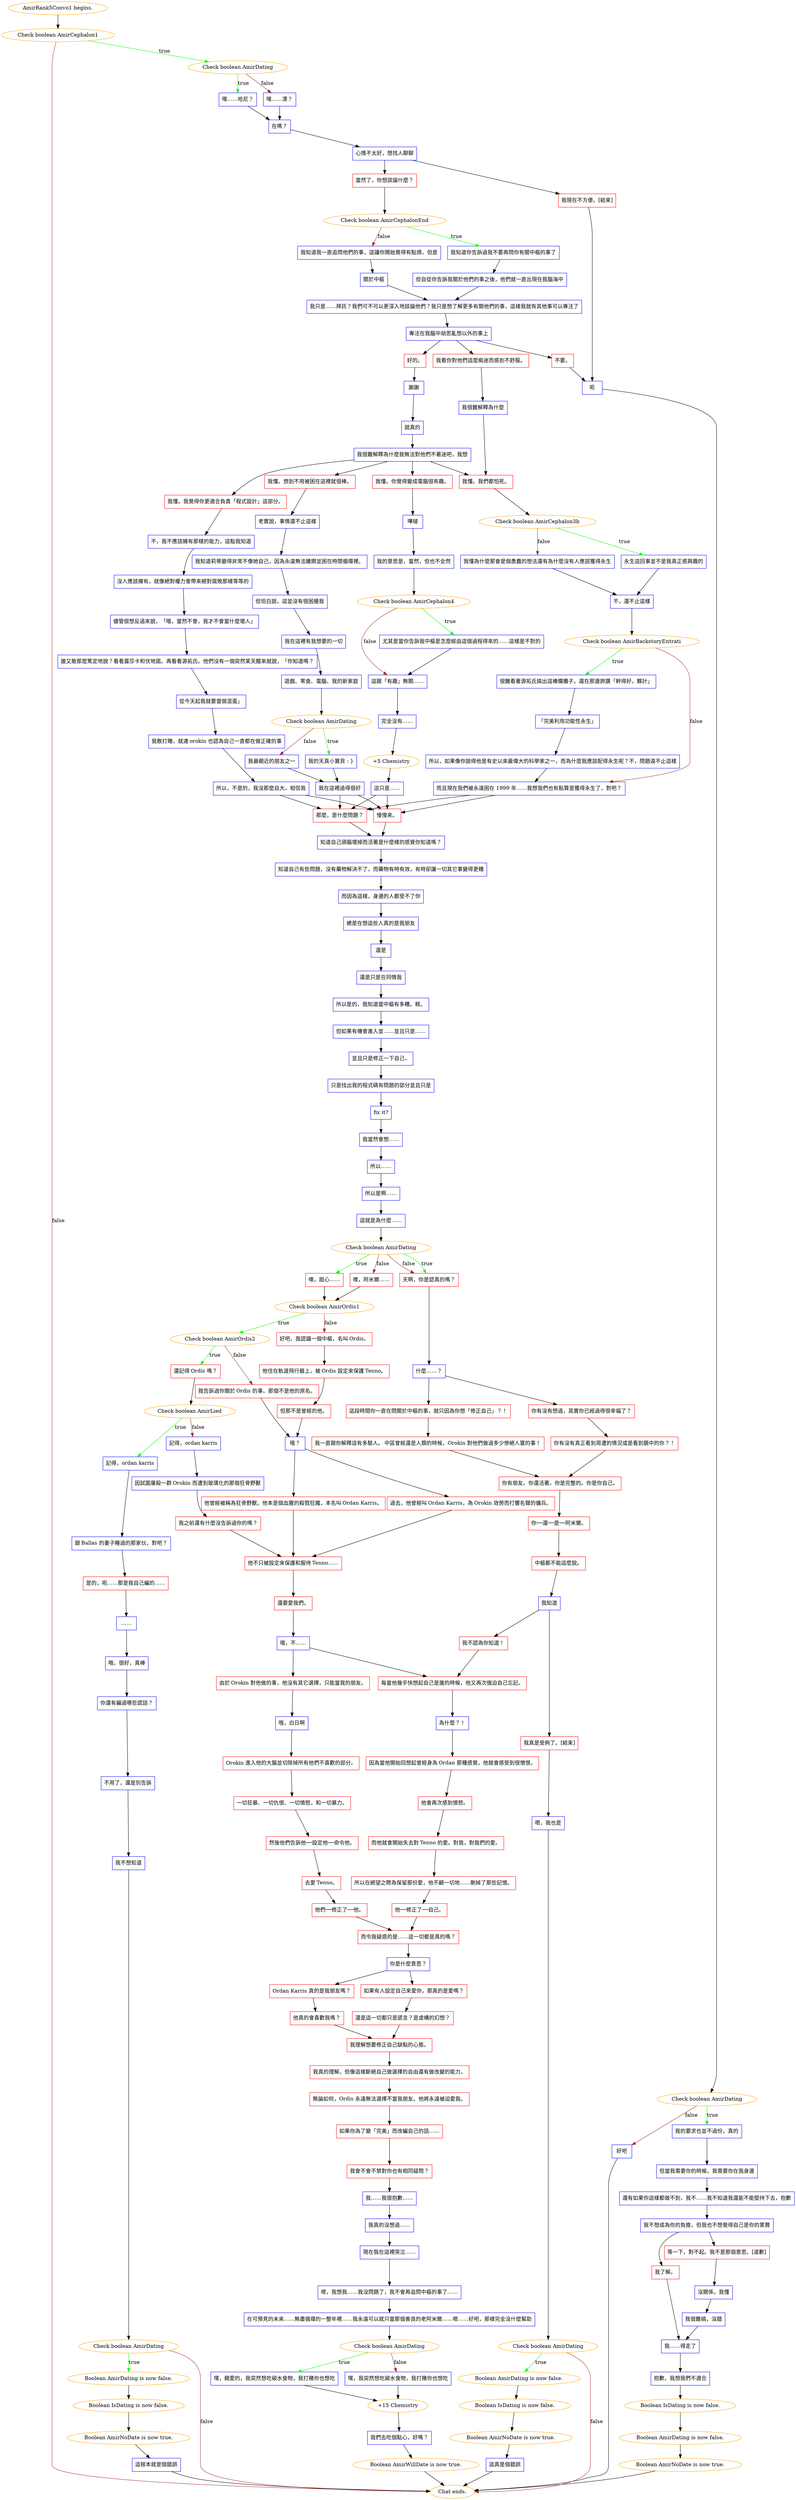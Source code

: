 digraph {
	"AmirRank5Convo1 begins." [color=orange];
		"AmirRank5Convo1 begins." -> j548119213;
	j548119213 [label="Check boolean AmirCephalon1",color=orange];
		j548119213 -> j222941914 [label=true,color=green];
		j548119213 -> "Chat ends." [label=false,color=brown];
	j222941914 [label="Check boolean AmirDating",color=orange];
		j222941914 -> j2910950073 [label=true,color=green];
		j222941914 -> j813797567 [label=false,color=brown];
	"Chat ends." [color=orange];
	j2910950073 [label="嘿……哈尼？",shape=box,color=blue];
		j2910950073 -> j431213327;
	j813797567 [label="嘿……漂？",shape=box,color=blue];
		j813797567 -> j431213327;
	j431213327 [label="在嗎？",shape=box,color=blue];
		j431213327 -> j2364986916;
	j2364986916 [label="心情不太好，想找人聊聊",shape=box,color=blue];
		j2364986916 -> j889922288;
		j2364986916 -> j1444730894;
	j889922288 [label="我現在不方便。[結束]",shape=box,color=red];
		j889922288 -> j2431437135;
	j1444730894 [label="當然了，你想談論什麼？",shape=box,color=red];
		j1444730894 -> j20396458;
	j2431437135 [label="呃",shape=box,color=blue];
		j2431437135 -> j674761093;
	j20396458 [label="Check boolean AmirCephalonEnd",color=orange];
		j20396458 -> j4148015060 [label=true,color=green];
		j20396458 -> j1363544950 [label=false,color=brown];
	j674761093 [label="Check boolean AmirDating",color=orange];
		j674761093 -> j626991326 [label=true,color=green];
		j674761093 -> j3399391972 [label=false,color=brown];
	j4148015060 [label="我知道你告訴過我不要再問你有關中樞的事了",shape=box,color=blue];
		j4148015060 -> j2452316245;
	j1363544950 [label="我知道我一直追問他們的事，這讓你開始覺得有點煩，但是",shape=box,color=blue];
		j1363544950 -> j868035527;
	j626991326 [label="我的要求也並不過份，真的",shape=box,color=blue];
		j626991326 -> j1510475663;
	j3399391972 [label="好吧",shape=box,color=blue];
		j3399391972 -> "Chat ends.";
	j2452316245 [label="但自從你告訴我關於他們的事之後，他們就一直出現在我腦海中",shape=box,color=blue];
		j2452316245 -> j1874546440;
	j868035527 [label="關於中樞",shape=box,color=blue];
		j868035527 -> j1874546440;
	j1510475663 [label="但當我需要你的時候，我需要你在我身邊",shape=box,color=blue];
		j1510475663 -> j1320528873;
	j1874546440 [label="我只是……拜託？我們可不可以更深入地談論他們？我只是想了解更多有關他們的事，這樣我就有其他事可以專注了",shape=box,color=blue];
		j1874546440 -> j1759737454;
	j1320528873 [label="還有如果你這樣都做不到，我不……我不知道我還能不能堅持下去，抱歉",shape=box,color=blue];
		j1320528873 -> j1702935659;
	j1759737454 [label="專注在我腦中胡思亂想以外的事上",shape=box,color=blue];
		j1759737454 -> j2194836241;
		j1759737454 -> j3401061485;
		j1759737454 -> j3024809043;
	j1702935659 [label="我不想成為你的負擔，但我也不想覺得自己是你的累贅",shape=box,color=blue];
		j1702935659 -> j52462603;
		j1702935659 -> j3530375329;
	j2194836241 [label="不要。",shape=box,color=red];
		j2194836241 -> j2431437135;
	j3401061485 [label="好的。",shape=box,color=red];
		j3401061485 -> j2579247854;
	j3024809043 [label="我看你對他們這麼痴迷而感到不舒服。",shape=box,color=red];
		j3024809043 -> j3973147844;
	j52462603 [label="我了解。",shape=box,color=red];
		j52462603 -> j2872899400;
	j3530375329 [label="等一下，對不起。我不是那個意思。[道歉]",shape=box,color=red];
		j3530375329 -> j2313799141;
	j2579247854 [label="謝謝",shape=box,color=blue];
		j2579247854 -> j68831010;
	j3973147844 [label="我很難解釋為什麼",shape=box,color=blue];
		j3973147844 -> j968514844;
	j2872899400 [label="我……得走了",shape=box,color=blue];
		j2872899400 -> j1580251547;
	j2313799141 [label="沒關係，我懂",shape=box,color=blue];
		j2313799141 -> j3885952496;
	j68831010 [label="說真的",shape=box,color=blue];
		j68831010 -> j982728139;
	j968514844 [label="我懂。我們都怕死。",shape=box,color=red];
		j968514844 -> j492228751;
	j1580251547 [label="抱歉，我想我們不適合",shape=box,color=blue];
		j1580251547 -> j2483279661;
	j3885952496 [label="我很難搞，沒錯",shape=box,color=blue];
		j3885952496 -> j2872899400;
	j982728139 [label="我很難解釋為什麼我無法對他們不著迷吧，我想",shape=box,color=blue];
		j982728139 -> j968514844;
		j982728139 -> j1349571658;
		j982728139 -> j3452613954;
		j982728139 -> j974408636;
	j492228751 [label="Check boolean AmirCephalon3b",color=orange];
		j492228751 -> j4006087043 [label=true,color=green];
		j492228751 -> j3210000158 [label=false,color=brown];
	j2483279661 [label="Boolean IsDating is now false.",color=orange];
		j2483279661 -> j911677755;
	j1349571658 [label="我懂。想到不用被困在這裡就很棒。",shape=box,color=red];
		j1349571658 -> j2825903224;
	j3452613954 [label="我懂。我覺得你更適合負責「程式設計」這部分。",shape=box,color=red];
		j3452613954 -> j2590854160;
	j974408636 [label="我懂。你覺得變成電腦很有趣。",shape=box,color=red];
		j974408636 -> j2987746444;
	j4006087043 [label="永生這回事並不是我真正感興趣的",shape=box,color=blue];
		j4006087043 -> j2208398180;
	j3210000158 [label="我懂為什麼那會是個愚蠢的想法還有為什麼沒有人應該獲得永生",shape=box,color=blue];
		j3210000158 -> j2208398180;
	j911677755 [label="Boolean AmirDating is now false.",color=orange];
		j911677755 -> j1438323710;
	j2825903224 [label="老實說，事情還不止這樣",shape=box,color=blue];
		j2825903224 -> j1600883506;
	j2590854160 [label="不，我不應該擁有那樣的能力，這點我知道",shape=box,color=blue];
		j2590854160 -> j3100505756;
	j2987746444 [label="嗶啵",shape=box,color=blue];
		j2987746444 -> j4225282460;
	j2208398180 [label="不，還不止這樣",shape=box,color=blue];
		j2208398180 -> j427368731;
	j1438323710 [label="Boolean AmirNoDate is now true.",color=orange];
		j1438323710 -> "Chat ends.";
	j1600883506 [label="我知道莉蒂變得非常不像她自己，因為永遠無法離開並困在時間循環裡。",shape=box,color=blue];
		j1600883506 -> j449766941;
	j3100505756 [label="沒人應該擁有，就像絕對權力會帶來絕對腐敗那樣等等的",shape=box,color=blue];
		j3100505756 -> j1529053854;
	j4225282460 [label="我的意思是，當然，但也不全然",shape=box,color=blue];
		j4225282460 -> j3210509153;
	j427368731 [label="Check boolean AmirBackstoryEntrati",color=orange];
		j427368731 -> j790145596 [label=true,color=green];
		j427368731 -> j2663210096 [label=false,color=brown];
	j449766941 [label="但坦白說，這並沒有很困擾我",shape=box,color=blue];
		j449766941 -> j3475491694;
	j1529053854 [label="儘管很想反過來說，「哦，當然不會，我才不會當什麼壞人」",shape=box,color=blue];
		j1529053854 -> j751692063;
	j3210509153 [label="Check boolean AmirCephalon4",color=orange];
		j3210509153 -> j4123074222 [label=true,color=green];
		j3210509153 -> j3595979530 [label=false,color=brown];
	j790145596 [label="很難看著源拓氏搞出這椿爛攤子，還在那邊誇讚「幹得好，夥計」",shape=box,color=blue];
		j790145596 -> j4247625399;
	j2663210096 [label="而且現在我們被永遠困在 1999 年……我想我們也有點算是獲得永生了，對吧？",shape=box,color=blue];
		j2663210096 -> j634163356;
		j2663210096 -> j882073152;
	j3475491694 [label="我在這裡有我想要的一切",shape=box,color=blue];
		j3475491694 -> j2251891831;
	j751692063 [label="誰又敢那麼篤定地說？看看露莎卡和伏地諾。再看看源拓氏。他們沒有一個突然某天醒來就說，「你知道嗎？",shape=box,color=blue];
		j751692063 -> j3954944895;
	j4123074222 [label="尤其是當你告訴我中樞是怎麼經由這個過程得來的……這樣是不對的",shape=box,color=blue];
		j4123074222 -> j3595979530;
	j3595979530 [label="這跟「有趣」無關……",shape=box,color=blue];
		j3595979530 -> j2338436083;
	j4247625399 [label="「完美利用功能性永生」",shape=box,color=blue];
		j4247625399 -> j2101816881;
	j634163356 [label="慢慢來。",shape=box,color=red];
		j634163356 -> j3912774858;
	j882073152 [label="那麼，是什麼問題？",shape=box,color=red];
		j882073152 -> j3912774858;
	j2251891831 [label="遊戲、零食、電腦、我的新家庭",shape=box,color=blue];
		j2251891831 -> j3960698465;
	j3954944895 [label="從今天起我就要當個混蛋」",shape=box,color=blue];
		j3954944895 -> j409795386;
	j2338436083 [label="完全沒有……",shape=box,color=blue];
		j2338436083 -> j641717447;
	j2101816881 [label="所以，如果像你說得他是有史以來最偉大的科學家之一，而為什麼我應該配得永生呢？不，問題遠不止這樣",shape=box,color=blue];
		j2101816881 -> j2663210096;
	j3912774858 [label="知道自己頭腦壞掉而活著是什麼樣的感覺你知道嗎？",shape=box,color=blue];
		j3912774858 -> j1805096269;
	j3960698465 [label="Check boolean AmirDating",color=orange];
		j3960698465 -> j791923040 [label=true,color=green];
		j3960698465 -> j1991696080 [label=false,color=brown];
	j409795386 [label="我敢打賭，就連 orokin 也認為自己一直都在做正確的事",shape=box,color=blue];
		j409795386 -> j2342287548;
	j641717447 [label="+5 Chemistry",color=orange];
		j641717447 -> j1794008723;
	j1805096269 [label="知道自己有些問題，沒有藥物解決不了，而藥物有時有效，有時卻讓一切其它事變得更糟",shape=box,color=blue];
		j1805096269 -> j2949980737;
	j791923040 [label="我的天真小寶貝 : }",shape=box,color=blue];
		j791923040 -> j2994186582;
	j1991696080 [label="我最親近的朋友之一",shape=box,color=blue];
		j1991696080 -> j2994186582;
	j2342287548 [label="所以，不是的，我沒那麼自大，相信我",shape=box,color=blue];
		j2342287548 -> j634163356;
		j2342287548 -> j882073152;
	j1794008723 [label="這只是……",shape=box,color=blue];
		j1794008723 -> j634163356;
		j1794008723 -> j882073152;
	j2949980737 [label="而因為這樣，身邊的人都受不了你",shape=box,color=blue];
		j2949980737 -> j3597645898;
	j2994186582 [label="我在這裡過得很好",shape=box,color=blue];
		j2994186582 -> j634163356;
		j2994186582 -> j882073152;
	j3597645898 [label="總是在想這些人真的是我朋友",shape=box,color=blue];
		j3597645898 -> j87785719;
	j87785719 [label="還是",shape=box,color=blue];
		j87785719 -> j1193141273;
	j1193141273 [label="還是只是在同情我",shape=box,color=blue];
		j1193141273 -> j672090326;
	j672090326 [label="所以是的，我知道當中樞有多糟。糕。",shape=box,color=blue];
		j672090326 -> j2233769545;
	j2233769545 [label="但如果有機會進入並……並且只是……",shape=box,color=blue];
		j2233769545 -> j2641786676;
	j2641786676 [label="並且只是修正一下自己，",shape=box,color=blue];
		j2641786676 -> j284898411;
	j284898411 [label="只是找出我的程式碼有問題的部分並且只是",shape=box,color=blue];
		j284898411 -> j1655104209;
	j1655104209 [label="fix it?",shape=box,color=blue];
		j1655104209 -> j2944343396;
	j2944343396 [label="我當然會想……",shape=box,color=blue];
		j2944343396 -> j3057955435;
	j3057955435 [label="所以……",shape=box,color=blue];
		j3057955435 -> j617786807;
	j617786807 [label="所以是啊……",shape=box,color=blue];
		j617786807 -> j4126544198;
	j4126544198 [label="這就是為什麼……",shape=box,color=blue];
		j4126544198 -> j2665251816;
	j2665251816 [label="Check boolean AmirDating",color=orange];
		j2665251816 -> j3893067735 [label=true,color=green];
		j2665251816 -> j361764509 [label=true,color=green];
		j2665251816 -> j1077995572 [label=false,color=brown];
		j2665251816 -> j361764509 [label=false,color=brown];
	j3893067735 [label="噢，甜心……",shape=box,color=red];
		j3893067735 -> j3233125665;
	j361764509 [label="天啊，你是認真的嗎？",shape=box,color=red];
		j361764509 -> j3000357219;
	j1077995572 [label="噢，阿米爾……",shape=box,color=red];
		j1077995572 -> j3233125665;
	j3233125665 [label="Check boolean AmirOrdis1",color=orange];
		j3233125665 -> j2834773449 [label=true,color=green];
		j3233125665 -> j17598792 [label=false,color=brown];
	j3000357219 [label="什麼……？",shape=box,color=blue];
		j3000357219 -> j3671464321;
		j3000357219 -> j3912367507;
	j2834773449 [label="Check boolean AmirOrdis2",color=orange];
		j2834773449 -> j1018647094 [label=true,color=green];
		j2834773449 -> j3555710340 [label=false,color=brown];
	j17598792 [label="好吧，我認識一個中樞，名叫 Ordis。",shape=box,color=red];
		j17598792 -> j551355655;
	j3671464321 [label="這段時間你一直在問關於中樞的事，就只因為你想「修正自己」？！",shape=box,color=red];
		j3671464321 -> j426568408;
	j3912367507 [label="你有沒有想過，其實你已經過得很幸福了？",shape=box,color=red];
		j3912367507 -> j944291195;
	j1018647094 [label="還記得 Ordis 嗎？",shape=box,color=red];
		j1018647094 -> j3415104230;
	j3555710340 [label="我告訴過你關於 Ordis 的事。那個不是他的原名。",shape=box,color=red];
		j3555710340 -> j1540499803;
	j551355655 [label="他住在軌道飛行器上，被 Ordis 設定來保護 Tenno。",shape=box,color=red];
		j551355655 -> j3229099532;
	j426568408 [label="我一直跟你解釋這有多駭人。 中區曾經還是人類的時候，Orokin 對他們做過多少慘絕人寰的事！",shape=box,color=red];
		j426568408 -> j3297522109;
	j944291195 [label="你有沒有真正看到周遭的情況或是看到鏡中的你？！",shape=box,color=red];
		j944291195 -> j3297522109;
	j3415104230 [label="Check boolean AmirLied",color=orange];
		j3415104230 -> j3847497275 [label=true,color=green];
		j3415104230 -> j2551006705 [label=false,color=brown];
	j1540499803 [label="哦？",shape=box,color=blue];
		j1540499803 -> j2449558065;
		j1540499803 -> j1824147995;
	j3229099532 [label="但那不是曾經的他。",shape=box,color=red];
		j3229099532 -> j1540499803;
	j3297522109 [label="你有朋友。你還活著。你是完整的。你是你自己。",shape=box,color=red];
		j3297522109 -> j4178997880;
	j3847497275 [label="記得，ordan karris",shape=box,color=blue];
		j3847497275 -> j3406387953;
	j2551006705 [label="記得，ordan karris",shape=box,color=blue];
		j2551006705 -> j354819773;
	j2449558065 [label="他曾經被稱為狂骨野獸。他本是個血腥的殺戮狂魔，本名叫 Ordan Karris。",shape=box,color=red];
		j2449558065 -> j938853573;
	j1824147995 [label="過去，他曾經叫 Ordan Karris，為 Orokin 效勞而打響名聲的傭兵。",shape=box,color=red];
		j1824147995 -> j938853573;
	j4178997880 [label="你──還──是──阿米爾。",shape=box,color=red];
		j4178997880 -> j3497494902;
	j3406387953 [label="跟 Ballas 的妻子睡過的那家伙，對吧？",shape=box,color=blue];
		j3406387953 -> j974250506;
	j354819773 [label="因試圖屠殺一群 Orokin 而遭到玻璃化的那個狂骨野獸",shape=box,color=blue];
		j354819773 -> j3200398759;
	j938853573 [label="他不只被設定來保護和服侍 Tenno……",shape=box,color=red];
		j938853573 -> j904486462;
	j3497494902 [label="中樞都不能這麼說。",shape=box,color=red];
		j3497494902 -> j35605189;
	j974250506 [label="是的，呃……那是我自己編的……",shape=box,color=red];
		j974250506 -> j16347503;
	j3200398759 [label="我之前還有什麼沒告訴過你的嗎？",shape=box,color=red];
		j3200398759 -> j938853573;
	j904486462 [label="還要愛我們。",shape=box,color=red];
		j904486462 -> j510017419;
	j35605189 [label="我知道",shape=box,color=blue];
		j35605189 -> j1944251759;
		j35605189 -> j2998504591;
	j16347503 [label="……",shape=box,color=blue];
		j16347503 -> j2134222628;
	j510017419 [label="哦，不……",shape=box,color=blue];
		j510017419 -> j717386861;
		j510017419 -> j3400847773;
	j1944251759 [label="我真是受夠了。[結束]",shape=box,color=red];
		j1944251759 -> j1570088653;
	j2998504591 [label="我不認為你知道！",shape=box,color=red];
		j2998504591 -> j3400847773;
	j2134222628 [label="哦，很好，真棒",shape=box,color=blue];
		j2134222628 -> j3266446215;
	j717386861 [label="由於 Orokin 對他做的事，他沒有其它選擇，只能當我的朋友。",shape=box,color=red];
		j717386861 -> j120732538;
	j3400847773 [label="每當他幾乎快想起自己是誰的時候，他又再次強迫自己忘記。",shape=box,color=red];
		j3400847773 -> j4261978320;
	j1570088653 [label="嗯，我也是",shape=box,color=blue];
		j1570088653 -> j3876333833;
	j3266446215 [label="你還有編過哪些謊話？",shape=box,color=blue];
		j3266446215 -> j3077438434;
	j120732538 [label="哦，白日啊",shape=box,color=blue];
		j120732538 -> j2657678073;
	j4261978320 [label="為什麼？！",shape=box,color=blue];
		j4261978320 -> j2501786568;
	j3876333833 [label="Check boolean AmirDating",color=orange];
		j3876333833 -> j158398128 [label=true,color=green];
		j3876333833 -> "Chat ends." [label=false,color=brown];
	j3077438434 [label="不用了，還是別告訴",shape=box,color=blue];
		j3077438434 -> j4031254777;
	j2657678073 [label="Orokin 進入他的大腦並切除掉所有他們不喜歡的部分。",shape=box,color=red];
		j2657678073 -> j3196785497;
	j2501786568 [label="因為當他開始回想起曾經身為 Ordan 那種感覺，他就會感受到很憎恨。",shape=box,color=red];
		j2501786568 -> j1874834244;
	j158398128 [label="Boolean AmirDating is now false.",color=orange];
		j158398128 -> j3902489081;
	j4031254777 [label="我不想知道",shape=box,color=blue];
		j4031254777 -> j532489223;
	j3196785497 [label="一切狂暴、一切仇恨、一切憤怒，和一切暴力。",shape=box,color=red];
		j3196785497 -> j872564564;
	j1874834244 [label="他會再次感到憤怒。",shape=box,color=red];
		j1874834244 -> j2302201182;
	j3902489081 [label="Boolean IsDating is now false.",color=orange];
		j3902489081 -> j3676884384;
	j532489223 [label="Check boolean AmirDating",color=orange];
		j532489223 -> j3845730580 [label=true,color=green];
		j532489223 -> "Chat ends." [label=false,color=brown];
	j872564564 [label="然後他們告訴他──設定他──命令他。",shape=box,color=red];
		j872564564 -> j237490723;
	j2302201182 [label="而他就會開始失去對 Tenno 的愛。對我，對我們的愛。",shape=box,color=red];
		j2302201182 -> j2789358949;
	j3676884384 [label="Boolean AmirNoDate is now true.",color=orange];
		j3676884384 -> j2108502889;
	j3845730580 [label="Boolean AmirDating is now false.",color=orange];
		j3845730580 -> j1054681864;
	j237490723 [label="去愛 Tenno。",shape=box,color=red];
		j237490723 -> j4255620992;
	j2789358949 [label="所以在絕望之際為保留那份愛，他不顧一切地……刪掉了那些記憶。",shape=box,color=red];
		j2789358949 -> j2082786098;
	j2108502889 [label="這真是個錯誤",shape=box,color=blue];
		j2108502889 -> "Chat ends.";
	j1054681864 [label="Boolean IsDating is now false.",color=orange];
		j1054681864 -> j3512219852;
	j4255620992 [label="他們──修正了──他。",shape=box,color=red];
		j4255620992 -> j429179736;
	j2082786098 [label="他──修正了──自己。",shape=box,color=red];
		j2082786098 -> j429179736;
	j3512219852 [label="Boolean AmirNoDate is now true.",color=orange];
		j3512219852 -> j2465872974;
	j429179736 [label="而令我疑惑的是……這一切都是真的嗎？",shape=box,color=red];
		j429179736 -> j763797208;
	j2465872974 [label="這根本就是個錯誤",shape=box,color=blue];
		j2465872974 -> "Chat ends.";
	j763797208 [label="你是什麼意思？",shape=box,color=blue];
		j763797208 -> j2278806713;
		j763797208 -> j2855373603;
	j2278806713 [label="Ordan Karris 真的是我朋友嗎？",shape=box,color=red];
		j2278806713 -> j3559913393;
	j2855373603 [label="如果有人設定自己來愛你，那真的是愛嗎？",shape=box,color=red];
		j2855373603 -> j2799349080;
	j3559913393 [label="他真的會喜歡我嗎？",shape=box,color=red];
		j3559913393 -> j3573143921;
	j2799349080 [label="還是這一切都只是謊言？是虛構的幻想？",shape=box,color=red];
		j2799349080 -> j3573143921;
	j3573143921 [label="我理解想要修正自己缺點的心態。",shape=box,color=red];
		j3573143921 -> j1829383815;
	j1829383815 [label="我真的理解。但像這樣斷絕自己做選擇的自由還有做改變的能力，",shape=box,color=red];
		j1829383815 -> j2007482169;
	j2007482169 [label="無論如何，Ordis 永遠無法選擇不當我朋友。他將永遠被迫愛我。",shape=box,color=red];
		j2007482169 -> j1907542892;
	j1907542892 [label="如果你為了變「完美」而改編自己的話……",shape=box,color=red];
		j1907542892 -> j3622780622;
	j3622780622 [label="我會不會不禁對你也有相同疑問？",shape=box,color=red];
		j3622780622 -> j3509360450;
	j3509360450 [label="我……我很抱歉……",shape=box,color=blue];
		j3509360450 -> j2719459896;
	j2719459896 [label="我真的沒想過……",shape=box,color=blue];
		j2719459896 -> j4113957361;
	j4113957361 [label="現在我在這裡哭泣……",shape=box,color=blue];
		j4113957361 -> j846799227;
	j846799227 [label="嗯，我想我……我沒問題了，我不會再追問中樞的事了……",shape=box,color=blue];
		j846799227 -> j2112820564;
	j2112820564 [label="在可預見的未來……無盡循環的一整年裡……我永遠可以就只當那個善良的老阿米爾……嗯……好吧，那樣完全沒什麼幫助",shape=box,color=blue];
		j2112820564 -> j1832888177;
	j1832888177 [label="Check boolean AmirDating",color=orange];
		j1832888177 -> j1852250594 [label=true,color=green];
		j1832888177 -> j1893230208 [label=false,color=brown];
	j1852250594 [label="嘿，親愛的，我突然想吃碳水食物，我打賭你也想吃",shape=box,color=blue];
		j1852250594 -> j2564426347;
	j1893230208 [label="嘿，我突然想吃碳水食物，我打賭你也想吃",shape=box,color=blue];
		j1893230208 -> j2564426347;
	j2564426347 [label="+15 Chemistry",color=orange];
		j2564426347 -> j809188580;
	j809188580 [label="我們去吃個點心，好嗎？",shape=box,color=blue];
		j809188580 -> j1538486228;
	j1538486228 [label="Boolean AmirWillDate is now true.",color=orange];
		j1538486228 -> "Chat ends.";
}